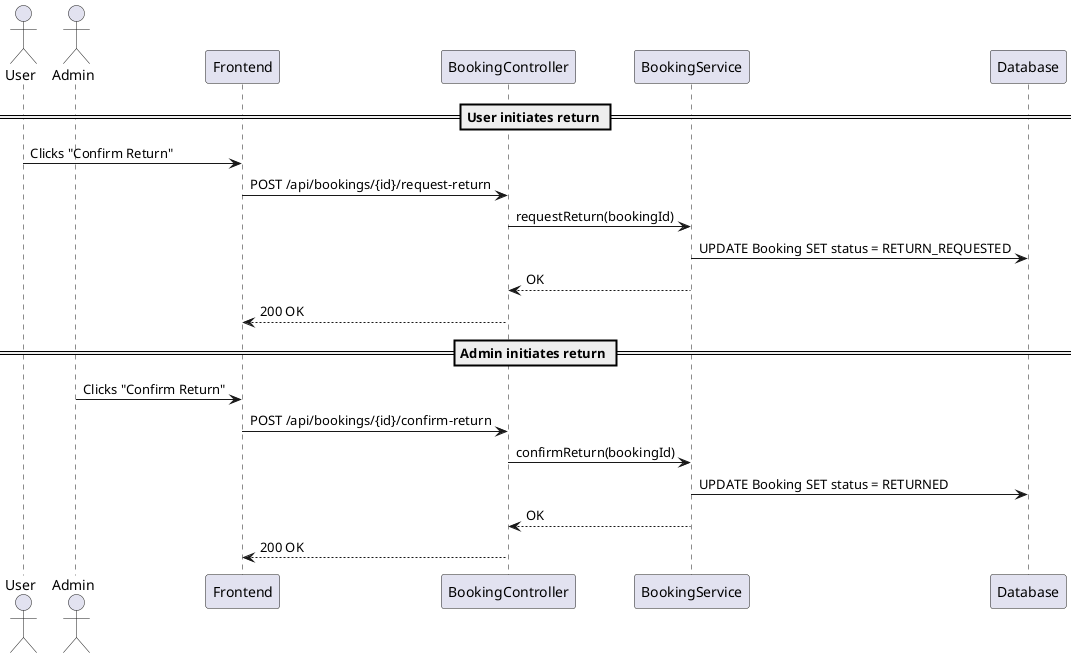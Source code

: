 @startuml
actor User
actor Admin
participant Frontend
participant BookingController
participant BookingService
participant Database

== User initiates return ==
User -> Frontend : Clicks "Confirm Return"
Frontend -> BookingController : POST /api/bookings/{id}/request-return
BookingController -> BookingService : requestReturn(bookingId)
BookingService -> Database : UPDATE Booking SET status = RETURN_REQUESTED
BookingService --> BookingController : OK
BookingController --> Frontend : 200 OK

== Admin initiates return ==
Admin -> Frontend : Clicks "Confirm Return"
Frontend -> BookingController : POST /api/bookings/{id}/confirm-return
BookingController -> BookingService : confirmReturn(bookingId)
BookingService -> Database : UPDATE Booking SET status = RETURNED
BookingService --> BookingController : OK
BookingController --> Frontend : 200 OK

@enduml
